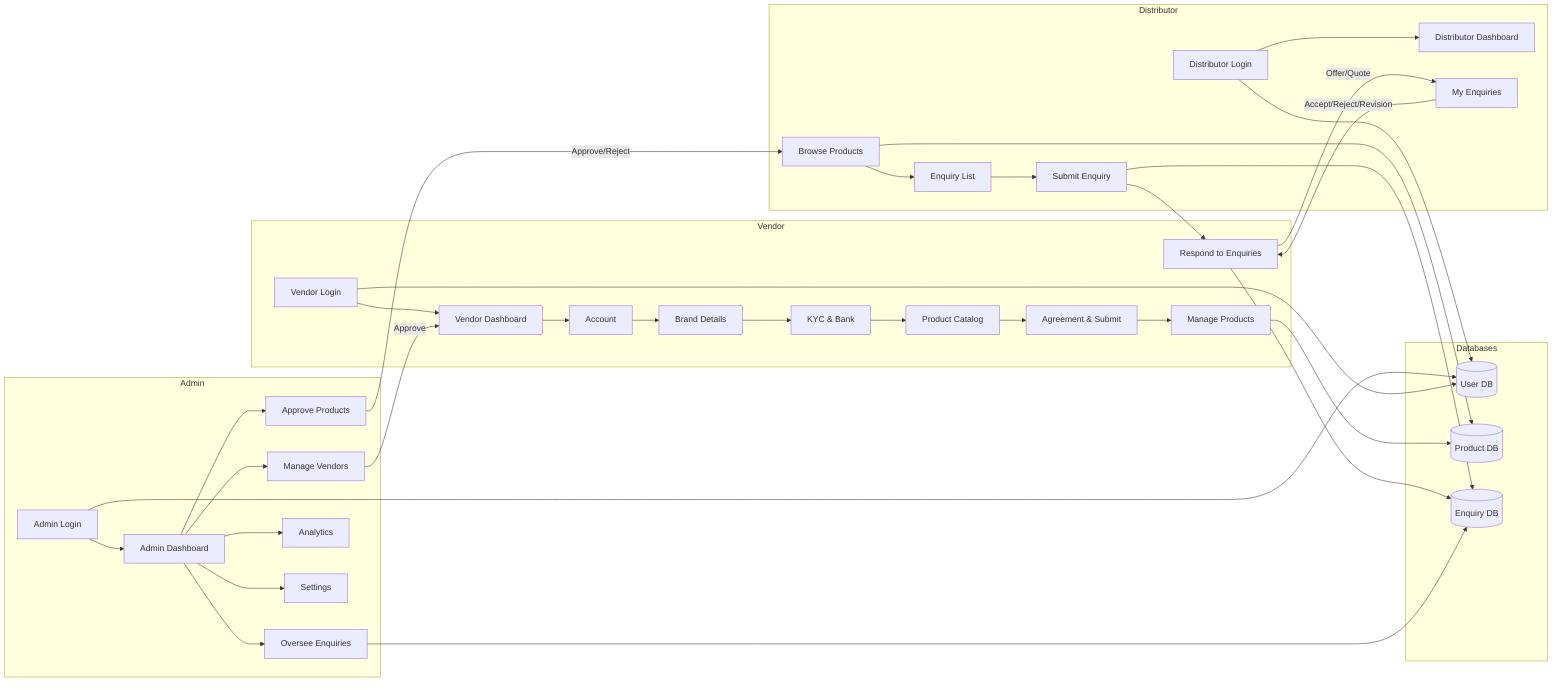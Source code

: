 flowchart LR
  %% Swimlanes via subgraphs
  subgraph Admin
    ALogin[Admin Login]
    ADash[Admin Dashboard]
    AVendors[Manage Vendors]
    AProducts[Approve Products]
    AEnquiries[Oversee Enquiries]
    AAnalytics[Analytics]
    ASettings[Settings]
  end

  subgraph Vendor
    VLogin[Vendor Login]
    VDash[Vendor Dashboard]
    VStep1[Account]
    VStep2[Brand Details]
    VStep3[KYC & Bank]
    VStep4[Product Catalog]
    VStep5[Agreement & Submit]
    VProducts[Manage Products]
    VEnquiries[Respond to Enquiries]
  end

  subgraph Distributor
    DLogin[Distributor Login]
    DDash[Distributor Dashboard]
    DBrowse[Browse Products]
    DEnquiryList[Enquiry List]
    DSubmit[Submit Enquiry]
    DMyEnquiries[My Enquiries]
  end

  %% Start to dashboards
  ALogin --> ADash
  VLogin --> VDash
  DLogin --> DDash

  %% Onboarding Stepper
  VDash --> VStep1 --> VStep2 --> VStep3 --> VStep4 --> VStep5 --> VProducts

  %% Enquiry Flow
  DBrowse --> DEnquiryList --> DSubmit --> VEnquiries
  VEnquiries -->|Offer/Quote| DMyEnquiries
  DMyEnquiries -->|Accept/Reject/Revision| VEnquiries

  %% Admin oversight
  ADash --> AVendors -->|Approve| VDash
  ADash --> AProducts -->|Approve/Reject| DBrowse
  ADash --> AEnquiries
  ADash --> AAnalytics
  ADash --> ASettings

  %% Data stores
  subgraph Databases
    UDB[(User DB)]
    PDB[(Product DB)]
    EDB[(Enquiry DB)]
  end

  ALogin --> UDB
  VLogin --> UDB
  DLogin --> UDB
  VProducts --> PDB
  DBrowse --> PDB
  DSubmit --> EDB
  VEnquiries --> EDB
  AEnquiries --> EDB